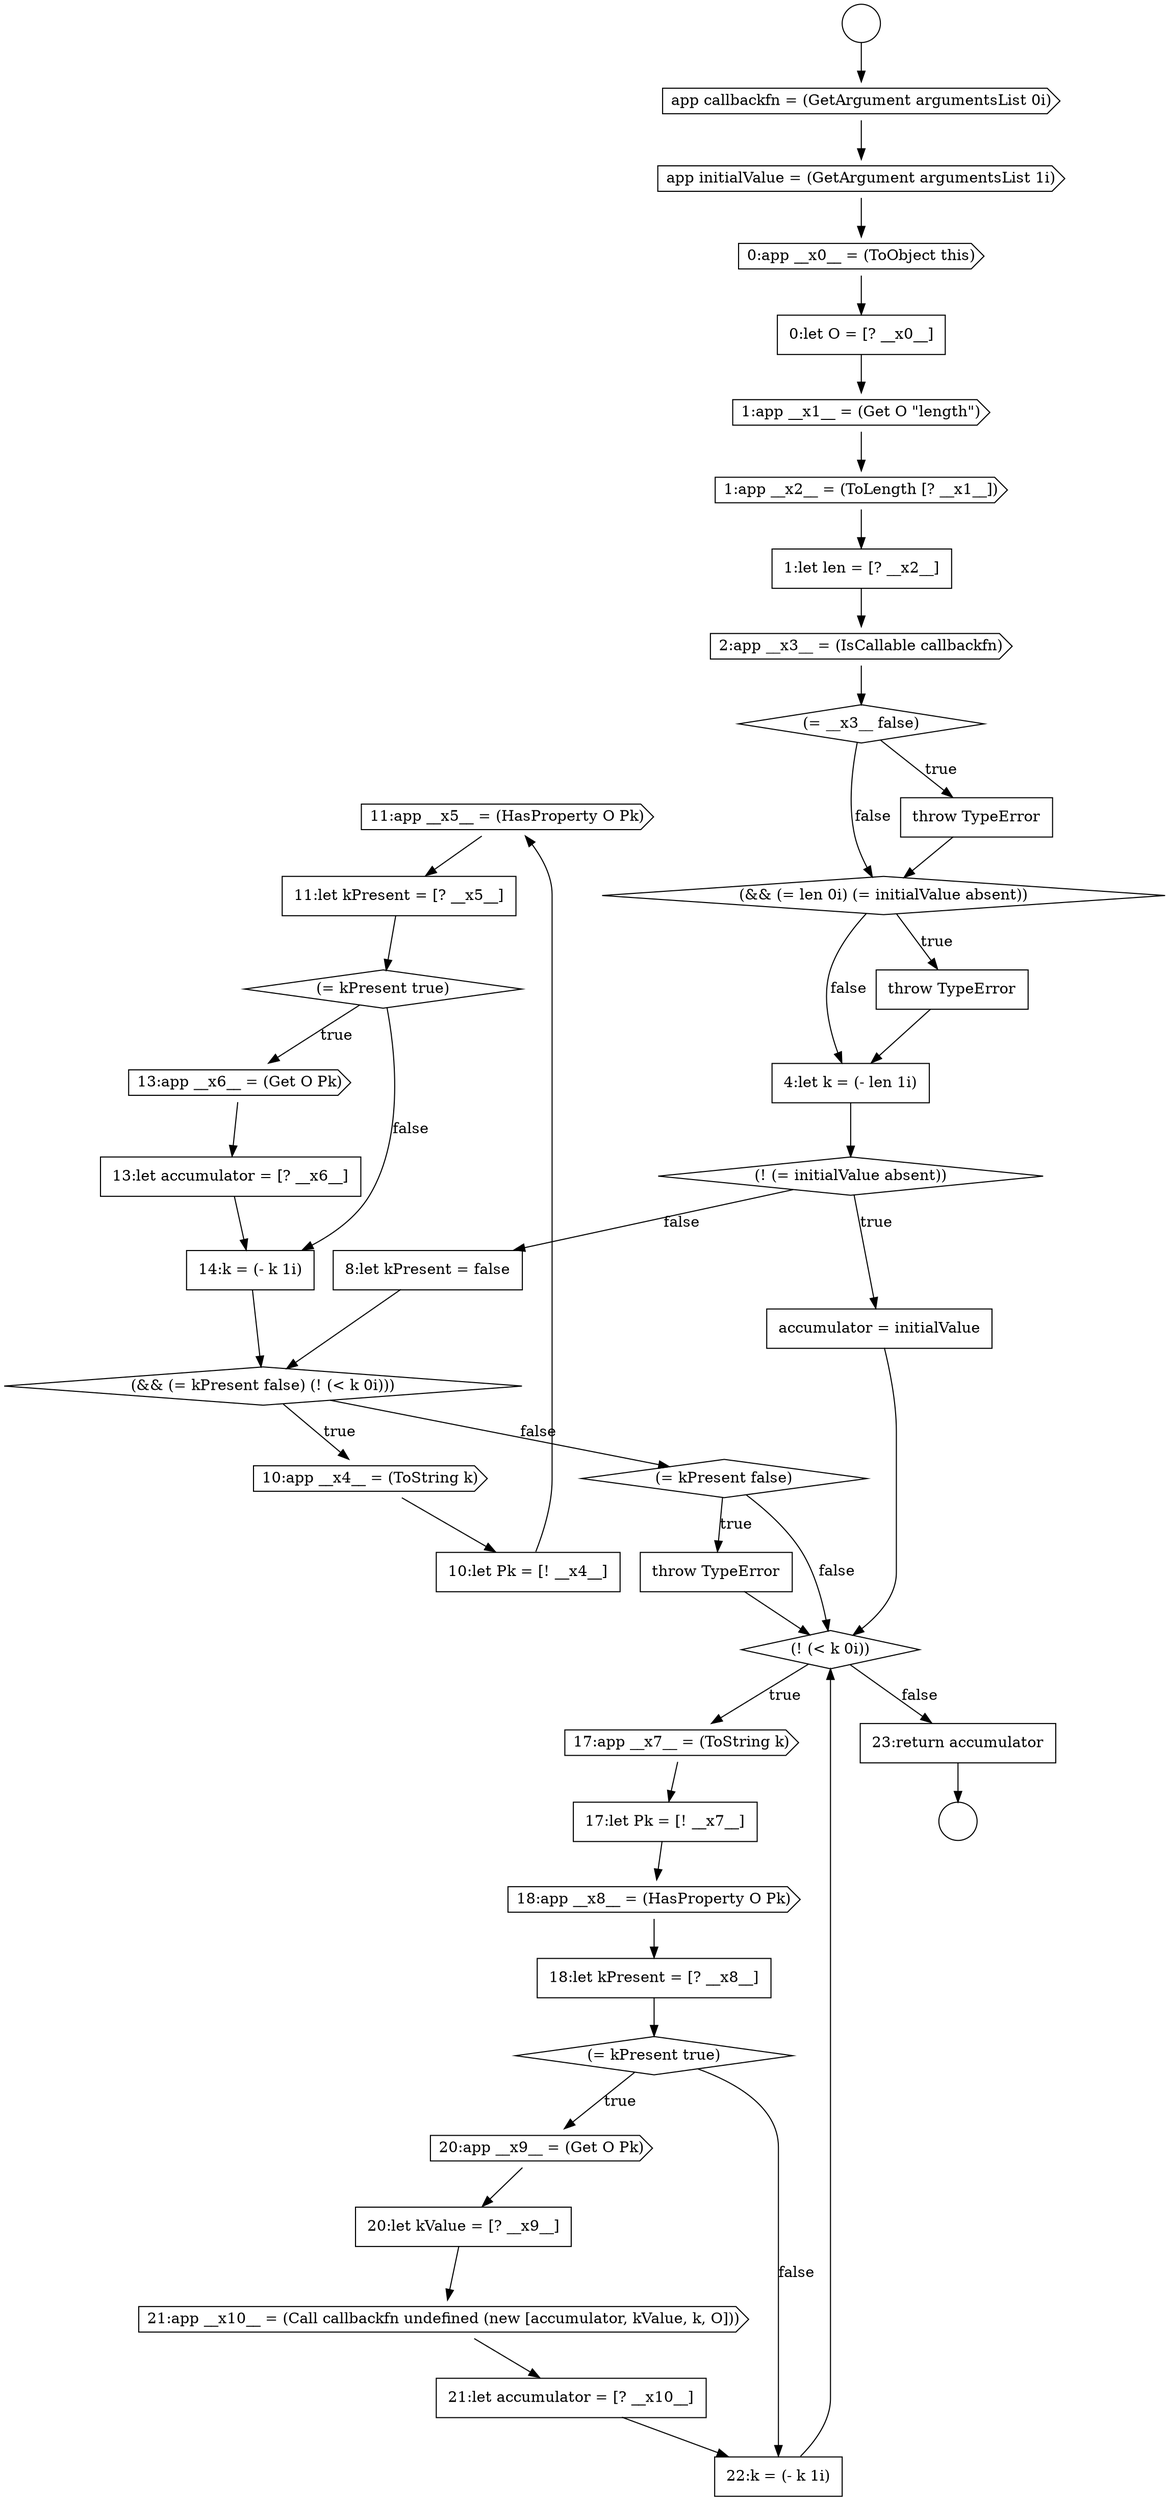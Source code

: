digraph {
  node13874 [shape=cds, label=<<font color="black">11:app __x5__ = (HasProperty O Pk)</font>> color="black" fillcolor="white" style=filled]
  node13878 [shape=none, margin=0, label=<<font color="black">
    <table border="0" cellborder="1" cellspacing="0" cellpadding="10">
      <tr><td align="left">13:let accumulator = [? __x6__]</td></tr>
    </table>
  </font>> color="black" fillcolor="white" style=filled]
  node13863 [shape=diamond, label=<<font color="black">(= __x3__ false)</font>> color="black" fillcolor="white" style=filled]
  node13853 [shape=circle label=" " color="black" fillcolor="white" style=filled]
  node13872 [shape=cds, label=<<font color="black">10:app __x4__ = (ToString k)</font>> color="black" fillcolor="white" style=filled]
  node13883 [shape=cds, label=<<font color="black">17:app __x7__ = (ToString k)</font>> color="black" fillcolor="white" style=filled]
  node13868 [shape=diamond, label=<<font color="black">(! (= initialValue absent))</font>> color="black" fillcolor="white" style=filled]
  node13879 [shape=none, margin=0, label=<<font color="black">
    <table border="0" cellborder="1" cellspacing="0" cellpadding="10">
      <tr><td align="left">14:k = (- k 1i)</td></tr>
    </table>
  </font>> color="black" fillcolor="white" style=filled]
  node13864 [shape=none, margin=0, label=<<font color="black">
    <table border="0" cellborder="1" cellspacing="0" cellpadding="10">
      <tr><td align="left">throw TypeError</td></tr>
    </table>
  </font>> color="black" fillcolor="white" style=filled]
  node13861 [shape=none, margin=0, label=<<font color="black">
    <table border="0" cellborder="1" cellspacing="0" cellpadding="10">
      <tr><td align="left">1:let len = [? __x2__]</td></tr>
    </table>
  </font>> color="black" fillcolor="white" style=filled]
  node13880 [shape=diamond, label=<<font color="black">(= kPresent false)</font>> color="black" fillcolor="white" style=filled]
  node13870 [shape=none, margin=0, label=<<font color="black">
    <table border="0" cellborder="1" cellspacing="0" cellpadding="10">
      <tr><td align="left">8:let kPresent = false</td></tr>
    </table>
  </font>> color="black" fillcolor="white" style=filled]
  node13858 [shape=none, margin=0, label=<<font color="black">
    <table border="0" cellborder="1" cellspacing="0" cellpadding="10">
      <tr><td align="left">0:let O = [? __x0__]</td></tr>
    </table>
  </font>> color="black" fillcolor="white" style=filled]
  node13877 [shape=cds, label=<<font color="black">13:app __x6__ = (Get O Pk)</font>> color="black" fillcolor="white" style=filled]
  node13866 [shape=none, margin=0, label=<<font color="black">
    <table border="0" cellborder="1" cellspacing="0" cellpadding="10">
      <tr><td align="left">throw TypeError</td></tr>
    </table>
  </font>> color="black" fillcolor="white" style=filled]
  node13881 [shape=none, margin=0, label=<<font color="black">
    <table border="0" cellborder="1" cellspacing="0" cellpadding="10">
      <tr><td align="left">throw TypeError</td></tr>
    </table>
  </font>> color="black" fillcolor="white" style=filled]
  node13859 [shape=cds, label=<<font color="black">1:app __x1__ = (Get O &quot;length&quot;)</font>> color="black" fillcolor="white" style=filled]
  node13854 [shape=circle label=" " color="black" fillcolor="white" style=filled]
  node13869 [shape=none, margin=0, label=<<font color="black">
    <table border="0" cellborder="1" cellspacing="0" cellpadding="10">
      <tr><td align="left">accumulator = initialValue</td></tr>
    </table>
  </font>> color="black" fillcolor="white" style=filled]
  node13886 [shape=none, margin=0, label=<<font color="black">
    <table border="0" cellborder="1" cellspacing="0" cellpadding="10">
      <tr><td align="left">18:let kPresent = [? __x8__]</td></tr>
    </table>
  </font>> color="black" fillcolor="white" style=filled]
  node13865 [shape=diamond, label=<<font color="black">(&amp;&amp; (= len 0i) (= initialValue absent))</font>> color="black" fillcolor="white" style=filled]
  node13891 [shape=none, margin=0, label=<<font color="black">
    <table border="0" cellborder="1" cellspacing="0" cellpadding="10">
      <tr><td align="left">21:let accumulator = [? __x10__]</td></tr>
    </table>
  </font>> color="black" fillcolor="white" style=filled]
  node13885 [shape=cds, label=<<font color="black">18:app __x8__ = (HasProperty O Pk)</font>> color="black" fillcolor="white" style=filled]
  node13875 [shape=none, margin=0, label=<<font color="black">
    <table border="0" cellborder="1" cellspacing="0" cellpadding="10">
      <tr><td align="left">11:let kPresent = [? __x5__]</td></tr>
    </table>
  </font>> color="black" fillcolor="white" style=filled]
  node13892 [shape=none, margin=0, label=<<font color="black">
    <table border="0" cellborder="1" cellspacing="0" cellpadding="10">
      <tr><td align="left">22:k = (- k 1i)</td></tr>
    </table>
  </font>> color="black" fillcolor="white" style=filled]
  node13860 [shape=cds, label=<<font color="black">1:app __x2__ = (ToLength [? __x1__])</font>> color="black" fillcolor="white" style=filled]
  node13871 [shape=diamond, label=<<font color="black">(&amp;&amp; (= kPresent false) (! (&lt; k 0i)))</font>> color="black" fillcolor="white" style=filled]
  node13876 [shape=diamond, label=<<font color="black">(= kPresent true)</font>> color="black" fillcolor="white" style=filled]
  node13888 [shape=cds, label=<<font color="black">20:app __x9__ = (Get O Pk)</font>> color="black" fillcolor="white" style=filled]
  node13857 [shape=cds, label=<<font color="black">0:app __x0__ = (ToObject this)</font>> color="black" fillcolor="white" style=filled]
  node13856 [shape=cds, label=<<font color="black">app initialValue = (GetArgument argumentsList 1i)</font>> color="black" fillcolor="white" style=filled]
  node13867 [shape=none, margin=0, label=<<font color="black">
    <table border="0" cellborder="1" cellspacing="0" cellpadding="10">
      <tr><td align="left">4:let k = (- len 1i)</td></tr>
    </table>
  </font>> color="black" fillcolor="white" style=filled]
  node13884 [shape=none, margin=0, label=<<font color="black">
    <table border="0" cellborder="1" cellspacing="0" cellpadding="10">
      <tr><td align="left">17:let Pk = [! __x7__]</td></tr>
    </table>
  </font>> color="black" fillcolor="white" style=filled]
  node13889 [shape=none, margin=0, label=<<font color="black">
    <table border="0" cellborder="1" cellspacing="0" cellpadding="10">
      <tr><td align="left">20:let kValue = [? __x9__]</td></tr>
    </table>
  </font>> color="black" fillcolor="white" style=filled]
  node13882 [shape=diamond, label=<<font color="black">(! (&lt; k 0i))</font>> color="black" fillcolor="white" style=filled]
  node13893 [shape=none, margin=0, label=<<font color="black">
    <table border="0" cellborder="1" cellspacing="0" cellpadding="10">
      <tr><td align="left">23:return accumulator</td></tr>
    </table>
  </font>> color="black" fillcolor="white" style=filled]
  node13887 [shape=diamond, label=<<font color="black">(= kPresent true)</font>> color="black" fillcolor="white" style=filled]
  node13873 [shape=none, margin=0, label=<<font color="black">
    <table border="0" cellborder="1" cellspacing="0" cellpadding="10">
      <tr><td align="left">10:let Pk = [! __x4__]</td></tr>
    </table>
  </font>> color="black" fillcolor="white" style=filled]
  node13855 [shape=cds, label=<<font color="black">app callbackfn = (GetArgument argumentsList 0i)</font>> color="black" fillcolor="white" style=filled]
  node13890 [shape=cds, label=<<font color="black">21:app __x10__ = (Call callbackfn undefined (new [accumulator, kValue, k, O]))</font>> color="black" fillcolor="white" style=filled]
  node13862 [shape=cds, label=<<font color="black">2:app __x3__ = (IsCallable callbackfn)</font>> color="black" fillcolor="white" style=filled]
  node13856 -> node13857 [ color="black"]
  node13886 -> node13887 [ color="black"]
  node13861 -> node13862 [ color="black"]
  node13884 -> node13885 [ color="black"]
  node13880 -> node13881 [label=<<font color="black">true</font>> color="black"]
  node13880 -> node13882 [label=<<font color="black">false</font>> color="black"]
  node13853 -> node13855 [ color="black"]
  node13860 -> node13861 [ color="black"]
  node13863 -> node13864 [label=<<font color="black">true</font>> color="black"]
  node13863 -> node13865 [label=<<font color="black">false</font>> color="black"]
  node13866 -> node13867 [ color="black"]
  node13859 -> node13860 [ color="black"]
  node13865 -> node13866 [label=<<font color="black">true</font>> color="black"]
  node13865 -> node13867 [label=<<font color="black">false</font>> color="black"]
  node13855 -> node13856 [ color="black"]
  node13878 -> node13879 [ color="black"]
  node13887 -> node13888 [label=<<font color="black">true</font>> color="black"]
  node13887 -> node13892 [label=<<font color="black">false</font>> color="black"]
  node13889 -> node13890 [ color="black"]
  node13875 -> node13876 [ color="black"]
  node13872 -> node13873 [ color="black"]
  node13858 -> node13859 [ color="black"]
  node13868 -> node13869 [label=<<font color="black">true</font>> color="black"]
  node13868 -> node13870 [label=<<font color="black">false</font>> color="black"]
  node13870 -> node13871 [ color="black"]
  node13891 -> node13892 [ color="black"]
  node13876 -> node13877 [label=<<font color="black">true</font>> color="black"]
  node13876 -> node13879 [label=<<font color="black">false</font>> color="black"]
  node13892 -> node13882 [ color="black"]
  node13864 -> node13865 [ color="black"]
  node13881 -> node13882 [ color="black"]
  node13883 -> node13884 [ color="black"]
  node13871 -> node13872 [label=<<font color="black">true</font>> color="black"]
  node13871 -> node13880 [label=<<font color="black">false</font>> color="black"]
  node13857 -> node13858 [ color="black"]
  node13874 -> node13875 [ color="black"]
  node13885 -> node13886 [ color="black"]
  node13873 -> node13874 [ color="black"]
  node13893 -> node13854 [ color="black"]
  node13877 -> node13878 [ color="black"]
  node13879 -> node13871 [ color="black"]
  node13888 -> node13889 [ color="black"]
  node13862 -> node13863 [ color="black"]
  node13867 -> node13868 [ color="black"]
  node13869 -> node13882 [ color="black"]
  node13890 -> node13891 [ color="black"]
  node13882 -> node13883 [label=<<font color="black">true</font>> color="black"]
  node13882 -> node13893 [label=<<font color="black">false</font>> color="black"]
}
